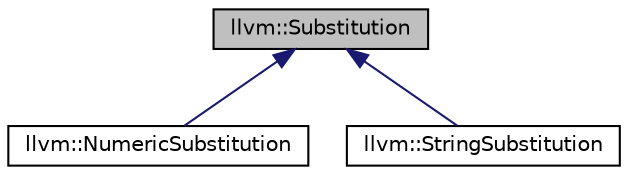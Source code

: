 digraph "llvm::Substitution"
{
 // LATEX_PDF_SIZE
  bgcolor="transparent";
  edge [fontname="Helvetica",fontsize="10",labelfontname="Helvetica",labelfontsize="10"];
  node [fontname="Helvetica",fontsize="10",shape=record];
  Node1 [label="llvm::Substitution",height=0.2,width=0.4,color="black", fillcolor="grey75", style="filled", fontcolor="black",tooltip="Class representing a substitution to perform in the RegExStr string."];
  Node1 -> Node2 [dir="back",color="midnightblue",fontsize="10",style="solid",fontname="Helvetica"];
  Node2 [label="llvm::NumericSubstitution",height=0.2,width=0.4,color="black",URL="$classllvm_1_1NumericSubstitution.html",tooltip=" "];
  Node1 -> Node3 [dir="back",color="midnightblue",fontsize="10",style="solid",fontname="Helvetica"];
  Node3 [label="llvm::StringSubstitution",height=0.2,width=0.4,color="black",URL="$classllvm_1_1StringSubstitution.html",tooltip=" "];
}
